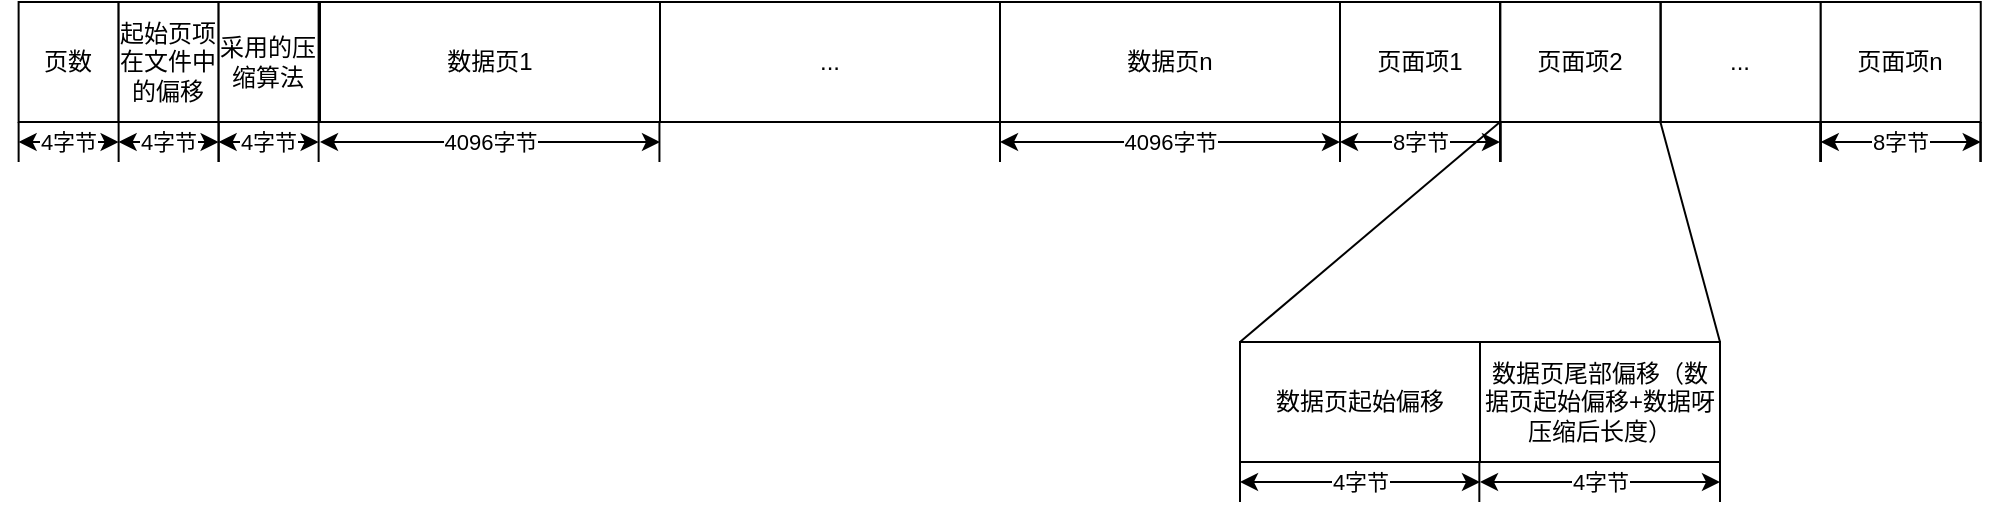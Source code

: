 <mxfile version="21.3.2" type="github">
  <diagram name="第 1 页" id="xx_ICXSG2NaE5fbNV9Lb">
    <mxGraphModel dx="1050" dy="570" grid="1" gridSize="10" guides="1" tooltips="1" connect="1" arrows="1" fold="1" page="1" pageScale="1" pageWidth="1169" pageHeight="827" math="0" shadow="0">
      <root>
        <mxCell id="0" />
        <mxCell id="1" parent="0" />
        <mxCell id="UPNSN5LG6Qy9II8emMVJ-1" value="页数" style="rounded=0;whiteSpace=wrap;html=1;" parent="1" vertex="1">
          <mxGeometry x="139.31" y="60" width="50" height="60" as="geometry" />
        </mxCell>
        <mxCell id="UPNSN5LG6Qy9II8emMVJ-7" value="数据页1" style="rounded=0;whiteSpace=wrap;html=1;" parent="1" vertex="1">
          <mxGeometry x="290" y="60" width="170" height="60" as="geometry" />
        </mxCell>
        <mxCell id="UPNSN5LG6Qy9II8emMVJ-9" value="" style="endArrow=none;html=1;rounded=0;" parent="1" edge="1">
          <mxGeometry width="50" height="50" relative="1" as="geometry">
            <mxPoint x="139.31" y="140" as="sourcePoint" />
            <mxPoint x="139.31" y="120" as="targetPoint" />
          </mxGeometry>
        </mxCell>
        <mxCell id="UPNSN5LG6Qy9II8emMVJ-11" value="4字节" style="endArrow=classic;startArrow=classic;html=1;rounded=0;" parent="1" edge="1">
          <mxGeometry width="50" height="50" relative="1" as="geometry">
            <mxPoint x="139.31" y="130" as="sourcePoint" />
            <mxPoint x="189.31" y="130" as="targetPoint" />
          </mxGeometry>
        </mxCell>
        <mxCell id="UPNSN5LG6Qy9II8emMVJ-15" value="" style="endArrow=none;html=1;rounded=0;" parent="1" edge="1">
          <mxGeometry width="50" height="50" relative="1" as="geometry">
            <mxPoint x="630" y="140" as="sourcePoint" />
            <mxPoint x="630" y="120" as="targetPoint" />
          </mxGeometry>
        </mxCell>
        <mxCell id="UPNSN5LG6Qy9II8emMVJ-16" value="4096字节" style="endArrow=classic;startArrow=classic;html=1;rounded=0;" parent="1" edge="1">
          <mxGeometry width="50" height="50" relative="1" as="geometry">
            <mxPoint x="290" y="130" as="sourcePoint" />
            <mxPoint x="460" y="130" as="targetPoint" />
            <Array as="points">
              <mxPoint x="370" y="130" />
            </Array>
          </mxGeometry>
        </mxCell>
        <mxCell id="UPNSN5LG6Qy9II8emMVJ-17" value="..." style="rounded=0;whiteSpace=wrap;html=1;" parent="1" vertex="1">
          <mxGeometry x="460" y="60" width="170" height="60" as="geometry" />
        </mxCell>
        <mxCell id="UPNSN5LG6Qy9II8emMVJ-18" value="" style="endArrow=none;html=1;rounded=0;" parent="1" edge="1">
          <mxGeometry width="50" height="50" relative="1" as="geometry">
            <mxPoint x="630" y="140" as="sourcePoint" />
            <mxPoint x="630" y="120" as="targetPoint" />
          </mxGeometry>
        </mxCell>
        <mxCell id="UPNSN5LG6Qy9II8emMVJ-19" value="" style="endArrow=none;html=1;rounded=0;" parent="1" edge="1">
          <mxGeometry width="50" height="50" relative="1" as="geometry">
            <mxPoint x="800" y="140" as="sourcePoint" />
            <mxPoint x="800" y="120" as="targetPoint" />
          </mxGeometry>
        </mxCell>
        <mxCell id="UPNSN5LG6Qy9II8emMVJ-20" value="4096字节" style="endArrow=classic;startArrow=classic;html=1;rounded=0;" parent="1" edge="1">
          <mxGeometry width="50" height="50" relative="1" as="geometry">
            <mxPoint x="630" y="130" as="sourcePoint" />
            <mxPoint x="800" y="130" as="targetPoint" />
            <Array as="points">
              <mxPoint x="710" y="130" />
            </Array>
          </mxGeometry>
        </mxCell>
        <mxCell id="UPNSN5LG6Qy9II8emMVJ-30" value="数据页n" style="rounded=0;whiteSpace=wrap;html=1;" parent="1" vertex="1">
          <mxGeometry x="630" y="60" width="170" height="60" as="geometry" />
        </mxCell>
        <mxCell id="UPNSN5LG6Qy9II8emMVJ-32" value="" style="endArrow=none;html=1;rounded=0;" parent="1" edge="1">
          <mxGeometry width="50" height="50" relative="1" as="geometry">
            <mxPoint x="459.72" y="140" as="sourcePoint" />
            <mxPoint x="459.72" y="120" as="targetPoint" />
          </mxGeometry>
        </mxCell>
        <mxCell id="UPNSN5LG6Qy9II8emMVJ-34" value="页面项1" style="rounded=0;whiteSpace=wrap;html=1;" parent="1" vertex="1">
          <mxGeometry x="800" y="60" width="80" height="60" as="geometry" />
        </mxCell>
        <mxCell id="UPNSN5LG6Qy9II8emMVJ-35" value="" style="endArrow=none;html=1;rounded=0;" parent="1" edge="1">
          <mxGeometry width="50" height="50" relative="1" as="geometry">
            <mxPoint x="800" y="140" as="sourcePoint" />
            <mxPoint x="800" y="120" as="targetPoint" />
          </mxGeometry>
        </mxCell>
        <mxCell id="UPNSN5LG6Qy9II8emMVJ-37" value="8字节" style="endArrow=classic;startArrow=classic;html=1;rounded=0;" parent="1" edge="1">
          <mxGeometry width="50" height="50" relative="1" as="geometry">
            <mxPoint x="800" y="130" as="sourcePoint" />
            <mxPoint x="880" y="130" as="targetPoint" />
          </mxGeometry>
        </mxCell>
        <mxCell id="UPNSN5LG6Qy9II8emMVJ-41" value="..." style="rounded=0;whiteSpace=wrap;html=1;" parent="1" vertex="1">
          <mxGeometry x="960.38" y="60" width="80" height="60" as="geometry" />
        </mxCell>
        <mxCell id="UPNSN5LG6Qy9II8emMVJ-43" value="" style="endArrow=none;html=1;rounded=0;" parent="1" edge="1">
          <mxGeometry width="50" height="50" relative="1" as="geometry">
            <mxPoint x="1040.38" y="140" as="sourcePoint" />
            <mxPoint x="1040.38" y="120" as="targetPoint" />
          </mxGeometry>
        </mxCell>
        <mxCell id="UPNSN5LG6Qy9II8emMVJ-45" value="" style="endArrow=none;html=1;rounded=0;" parent="1" edge="1">
          <mxGeometry width="50" height="50" relative="1" as="geometry">
            <mxPoint x="1040.19" y="140" as="sourcePoint" />
            <mxPoint x="1040.19" y="120" as="targetPoint" />
          </mxGeometry>
        </mxCell>
        <mxCell id="UPNSN5LG6Qy9II8emMVJ-46" value="" style="endArrow=none;html=1;rounded=0;" parent="1" edge="1">
          <mxGeometry width="50" height="50" relative="1" as="geometry">
            <mxPoint x="1040.38" y="140" as="sourcePoint" />
            <mxPoint x="1040.38" y="120" as="targetPoint" />
          </mxGeometry>
        </mxCell>
        <mxCell id="UPNSN5LG6Qy9II8emMVJ-47" value="页面项n" style="rounded=0;whiteSpace=wrap;html=1;" parent="1" vertex="1">
          <mxGeometry x="1040.38" y="60" width="80" height="60" as="geometry" />
        </mxCell>
        <mxCell id="UPNSN5LG6Qy9II8emMVJ-48" value="" style="endArrow=none;html=1;rounded=0;" parent="1" edge="1">
          <mxGeometry width="50" height="50" relative="1" as="geometry">
            <mxPoint x="1040.38" y="140" as="sourcePoint" />
            <mxPoint x="1040.38" y="120" as="targetPoint" />
          </mxGeometry>
        </mxCell>
        <mxCell id="UPNSN5LG6Qy9II8emMVJ-49" value="" style="endArrow=none;html=1;rounded=0;" parent="1" edge="1">
          <mxGeometry width="50" height="50" relative="1" as="geometry">
            <mxPoint x="1120.38" y="140" as="sourcePoint" />
            <mxPoint x="1120.38" y="120" as="targetPoint" />
          </mxGeometry>
        </mxCell>
        <mxCell id="UPNSN5LG6Qy9II8emMVJ-50" value="8字节" style="endArrow=classic;startArrow=classic;html=1;rounded=0;" parent="1" edge="1">
          <mxGeometry width="50" height="50" relative="1" as="geometry">
            <mxPoint x="1040.38" y="130" as="sourcePoint" />
            <mxPoint x="1120.38" y="130" as="targetPoint" />
          </mxGeometry>
        </mxCell>
        <mxCell id="UPNSN5LG6Qy9II8emMVJ-51" value="" style="endArrow=none;html=1;rounded=0;" parent="1" edge="1">
          <mxGeometry width="50" height="50" relative="1" as="geometry">
            <mxPoint x="1120.19" y="140" as="sourcePoint" />
            <mxPoint x="1120.19" y="120" as="targetPoint" />
          </mxGeometry>
        </mxCell>
        <mxCell id="_QCWfUhsnIU4W58QllWh-10" value="" style="endArrow=none;html=1;rounded=0;" edge="1" parent="1">
          <mxGeometry width="50" height="50" relative="1" as="geometry">
            <mxPoint x="880.19" y="140" as="sourcePoint" />
            <mxPoint x="880.19" y="120" as="targetPoint" />
          </mxGeometry>
        </mxCell>
        <mxCell id="_QCWfUhsnIU4W58QllWh-11" value="" style="endArrow=none;html=1;rounded=0;" edge="1" parent="1">
          <mxGeometry width="50" height="50" relative="1" as="geometry">
            <mxPoint x="880" y="140" as="sourcePoint" />
            <mxPoint x="880" y="120" as="targetPoint" />
          </mxGeometry>
        </mxCell>
        <mxCell id="_QCWfUhsnIU4W58QllWh-12" value="" style="endArrow=none;html=1;rounded=0;" edge="1" parent="1">
          <mxGeometry width="50" height="50" relative="1" as="geometry">
            <mxPoint x="880.19" y="140" as="sourcePoint" />
            <mxPoint x="880.19" y="120" as="targetPoint" />
          </mxGeometry>
        </mxCell>
        <mxCell id="_QCWfUhsnIU4W58QllWh-13" value="页面项2" style="rounded=0;whiteSpace=wrap;html=1;" vertex="1" parent="1">
          <mxGeometry x="880.19" y="60" width="80" height="60" as="geometry" />
        </mxCell>
        <mxCell id="_QCWfUhsnIU4W58QllWh-14" value="" style="endArrow=none;html=1;rounded=0;" edge="1" parent="1">
          <mxGeometry width="50" height="50" relative="1" as="geometry">
            <mxPoint x="880.19" y="140" as="sourcePoint" />
            <mxPoint x="880.19" y="120" as="targetPoint" />
          </mxGeometry>
        </mxCell>
        <mxCell id="_QCWfUhsnIU4W58QllWh-15" value="" style="endArrow=none;html=1;rounded=0;" edge="1" parent="1">
          <mxGeometry width="50" height="50" relative="1" as="geometry">
            <mxPoint x="750" y="230" as="sourcePoint" />
            <mxPoint x="880" y="120" as="targetPoint" />
          </mxGeometry>
        </mxCell>
        <mxCell id="_QCWfUhsnIU4W58QllWh-16" value="数据页起始偏移" style="rounded=0;whiteSpace=wrap;html=1;" vertex="1" parent="1">
          <mxGeometry x="750" y="230" width="120" height="60" as="geometry" />
        </mxCell>
        <mxCell id="_QCWfUhsnIU4W58QllWh-17" value="数据页尾部偏移（数据页起始偏移+数据呀压缩后长度）" style="rounded=0;whiteSpace=wrap;html=1;" vertex="1" parent="1">
          <mxGeometry x="870" y="230" width="120" height="60" as="geometry" />
        </mxCell>
        <mxCell id="_QCWfUhsnIU4W58QllWh-18" value="起始页项在文件中的偏移" style="rounded=0;whiteSpace=wrap;html=1;" vertex="1" parent="1">
          <mxGeometry x="189.31" y="60" width="50" height="60" as="geometry" />
        </mxCell>
        <mxCell id="_QCWfUhsnIU4W58QllWh-19" value="" style="endArrow=none;html=1;rounded=0;" edge="1" parent="1">
          <mxGeometry width="50" height="50" relative="1" as="geometry">
            <mxPoint x="189.31" y="140" as="sourcePoint" />
            <mxPoint x="189.31" y="120" as="targetPoint" />
          </mxGeometry>
        </mxCell>
        <mxCell id="_QCWfUhsnIU4W58QllWh-20" value="4字节" style="endArrow=classic;startArrow=classic;html=1;rounded=0;" edge="1" parent="1">
          <mxGeometry width="50" height="50" relative="1" as="geometry">
            <mxPoint x="189.31" y="130" as="sourcePoint" />
            <mxPoint x="239.31" y="130" as="targetPoint" />
          </mxGeometry>
        </mxCell>
        <mxCell id="_QCWfUhsnIU4W58QllWh-21" value="" style="endArrow=none;html=1;rounded=0;" edge="1" parent="1">
          <mxGeometry width="50" height="50" relative="1" as="geometry">
            <mxPoint x="239.31" y="140" as="sourcePoint" />
            <mxPoint x="239.31" y="120" as="targetPoint" />
          </mxGeometry>
        </mxCell>
        <mxCell id="_QCWfUhsnIU4W58QllWh-22" value="采用的压缩算法" style="rounded=0;whiteSpace=wrap;html=1;" vertex="1" parent="1">
          <mxGeometry x="239.31" y="60" width="50" height="60" as="geometry" />
        </mxCell>
        <mxCell id="_QCWfUhsnIU4W58QllWh-23" value="" style="endArrow=none;html=1;rounded=0;" edge="1" parent="1">
          <mxGeometry width="50" height="50" relative="1" as="geometry">
            <mxPoint x="239.31" y="140" as="sourcePoint" />
            <mxPoint x="239.31" y="120" as="targetPoint" />
          </mxGeometry>
        </mxCell>
        <mxCell id="_QCWfUhsnIU4W58QllWh-24" value="4字节" style="endArrow=classic;startArrow=classic;html=1;rounded=0;" edge="1" parent="1">
          <mxGeometry width="50" height="50" relative="1" as="geometry">
            <mxPoint x="239.31" y="130" as="sourcePoint" />
            <mxPoint x="289.31" y="130" as="targetPoint" />
          </mxGeometry>
        </mxCell>
        <mxCell id="_QCWfUhsnIU4W58QllWh-25" value="" style="endArrow=none;html=1;rounded=0;" edge="1" parent="1">
          <mxGeometry width="50" height="50" relative="1" as="geometry">
            <mxPoint x="289.31" y="140" as="sourcePoint" />
            <mxPoint x="289.31" y="120" as="targetPoint" />
          </mxGeometry>
        </mxCell>
        <mxCell id="_QCWfUhsnIU4W58QllWh-26" value="" style="endArrow=none;html=1;rounded=0;exitX=1;exitY=0;exitDx=0;exitDy=0;entryX=1;entryY=1;entryDx=0;entryDy=0;" edge="1" parent="1" source="_QCWfUhsnIU4W58QllWh-17" target="_QCWfUhsnIU4W58QllWh-13">
          <mxGeometry width="50" height="50" relative="1" as="geometry">
            <mxPoint x="910.19" y="190" as="sourcePoint" />
            <mxPoint x="960.19" y="140" as="targetPoint" />
          </mxGeometry>
        </mxCell>
        <mxCell id="_QCWfUhsnIU4W58QllWh-27" value="" style="endArrow=none;html=1;rounded=0;" edge="1" parent="1">
          <mxGeometry width="50" height="50" relative="1" as="geometry">
            <mxPoint x="750" y="310" as="sourcePoint" />
            <mxPoint x="750" y="290" as="targetPoint" />
          </mxGeometry>
        </mxCell>
        <mxCell id="_QCWfUhsnIU4W58QllWh-28" value="" style="endArrow=none;html=1;rounded=0;" edge="1" parent="1">
          <mxGeometry width="50" height="50" relative="1" as="geometry">
            <mxPoint x="750" y="310" as="sourcePoint" />
            <mxPoint x="750" y="290" as="targetPoint" />
          </mxGeometry>
        </mxCell>
        <mxCell id="_QCWfUhsnIU4W58QllWh-29" value="4字节" style="endArrow=classic;startArrow=classic;html=1;rounded=0;" edge="1" parent="1">
          <mxGeometry width="50" height="50" relative="1" as="geometry">
            <mxPoint x="750" y="300" as="sourcePoint" />
            <mxPoint x="870" y="300" as="targetPoint" />
          </mxGeometry>
        </mxCell>
        <mxCell id="_QCWfUhsnIU4W58QllWh-32" value="" style="endArrow=none;html=1;rounded=0;" edge="1" parent="1">
          <mxGeometry width="50" height="50" relative="1" as="geometry">
            <mxPoint x="990" y="310" as="sourcePoint" />
            <mxPoint x="990" y="290" as="targetPoint" />
          </mxGeometry>
        </mxCell>
        <mxCell id="_QCWfUhsnIU4W58QllWh-33" value="" style="endArrow=none;html=1;rounded=0;" edge="1" parent="1">
          <mxGeometry width="50" height="50" relative="1" as="geometry">
            <mxPoint x="869.67" y="310" as="sourcePoint" />
            <mxPoint x="869.67" y="290" as="targetPoint" />
          </mxGeometry>
        </mxCell>
        <mxCell id="_QCWfUhsnIU4W58QllWh-35" value="4字节" style="endArrow=classic;startArrow=classic;html=1;rounded=0;" edge="1" parent="1">
          <mxGeometry width="50" height="50" relative="1" as="geometry">
            <mxPoint x="870" y="300" as="sourcePoint" />
            <mxPoint x="990" y="300" as="targetPoint" />
          </mxGeometry>
        </mxCell>
      </root>
    </mxGraphModel>
  </diagram>
</mxfile>
